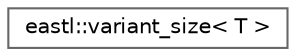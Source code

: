 digraph "类继承关系图"
{
 // LATEX_PDF_SIZE
  bgcolor="transparent";
  edge [fontname=Helvetica,fontsize=10,labelfontname=Helvetica,labelfontsize=10];
  node [fontname=Helvetica,fontsize=10,shape=box,height=0.2,width=0.4];
  rankdir="LR";
  Node0 [id="Node000000",label="eastl::variant_size\< T \>",height=0.2,width=0.4,color="grey40", fillcolor="white", style="filled",URL="$structeastl_1_1variant__size.html",tooltip=" "];
}
